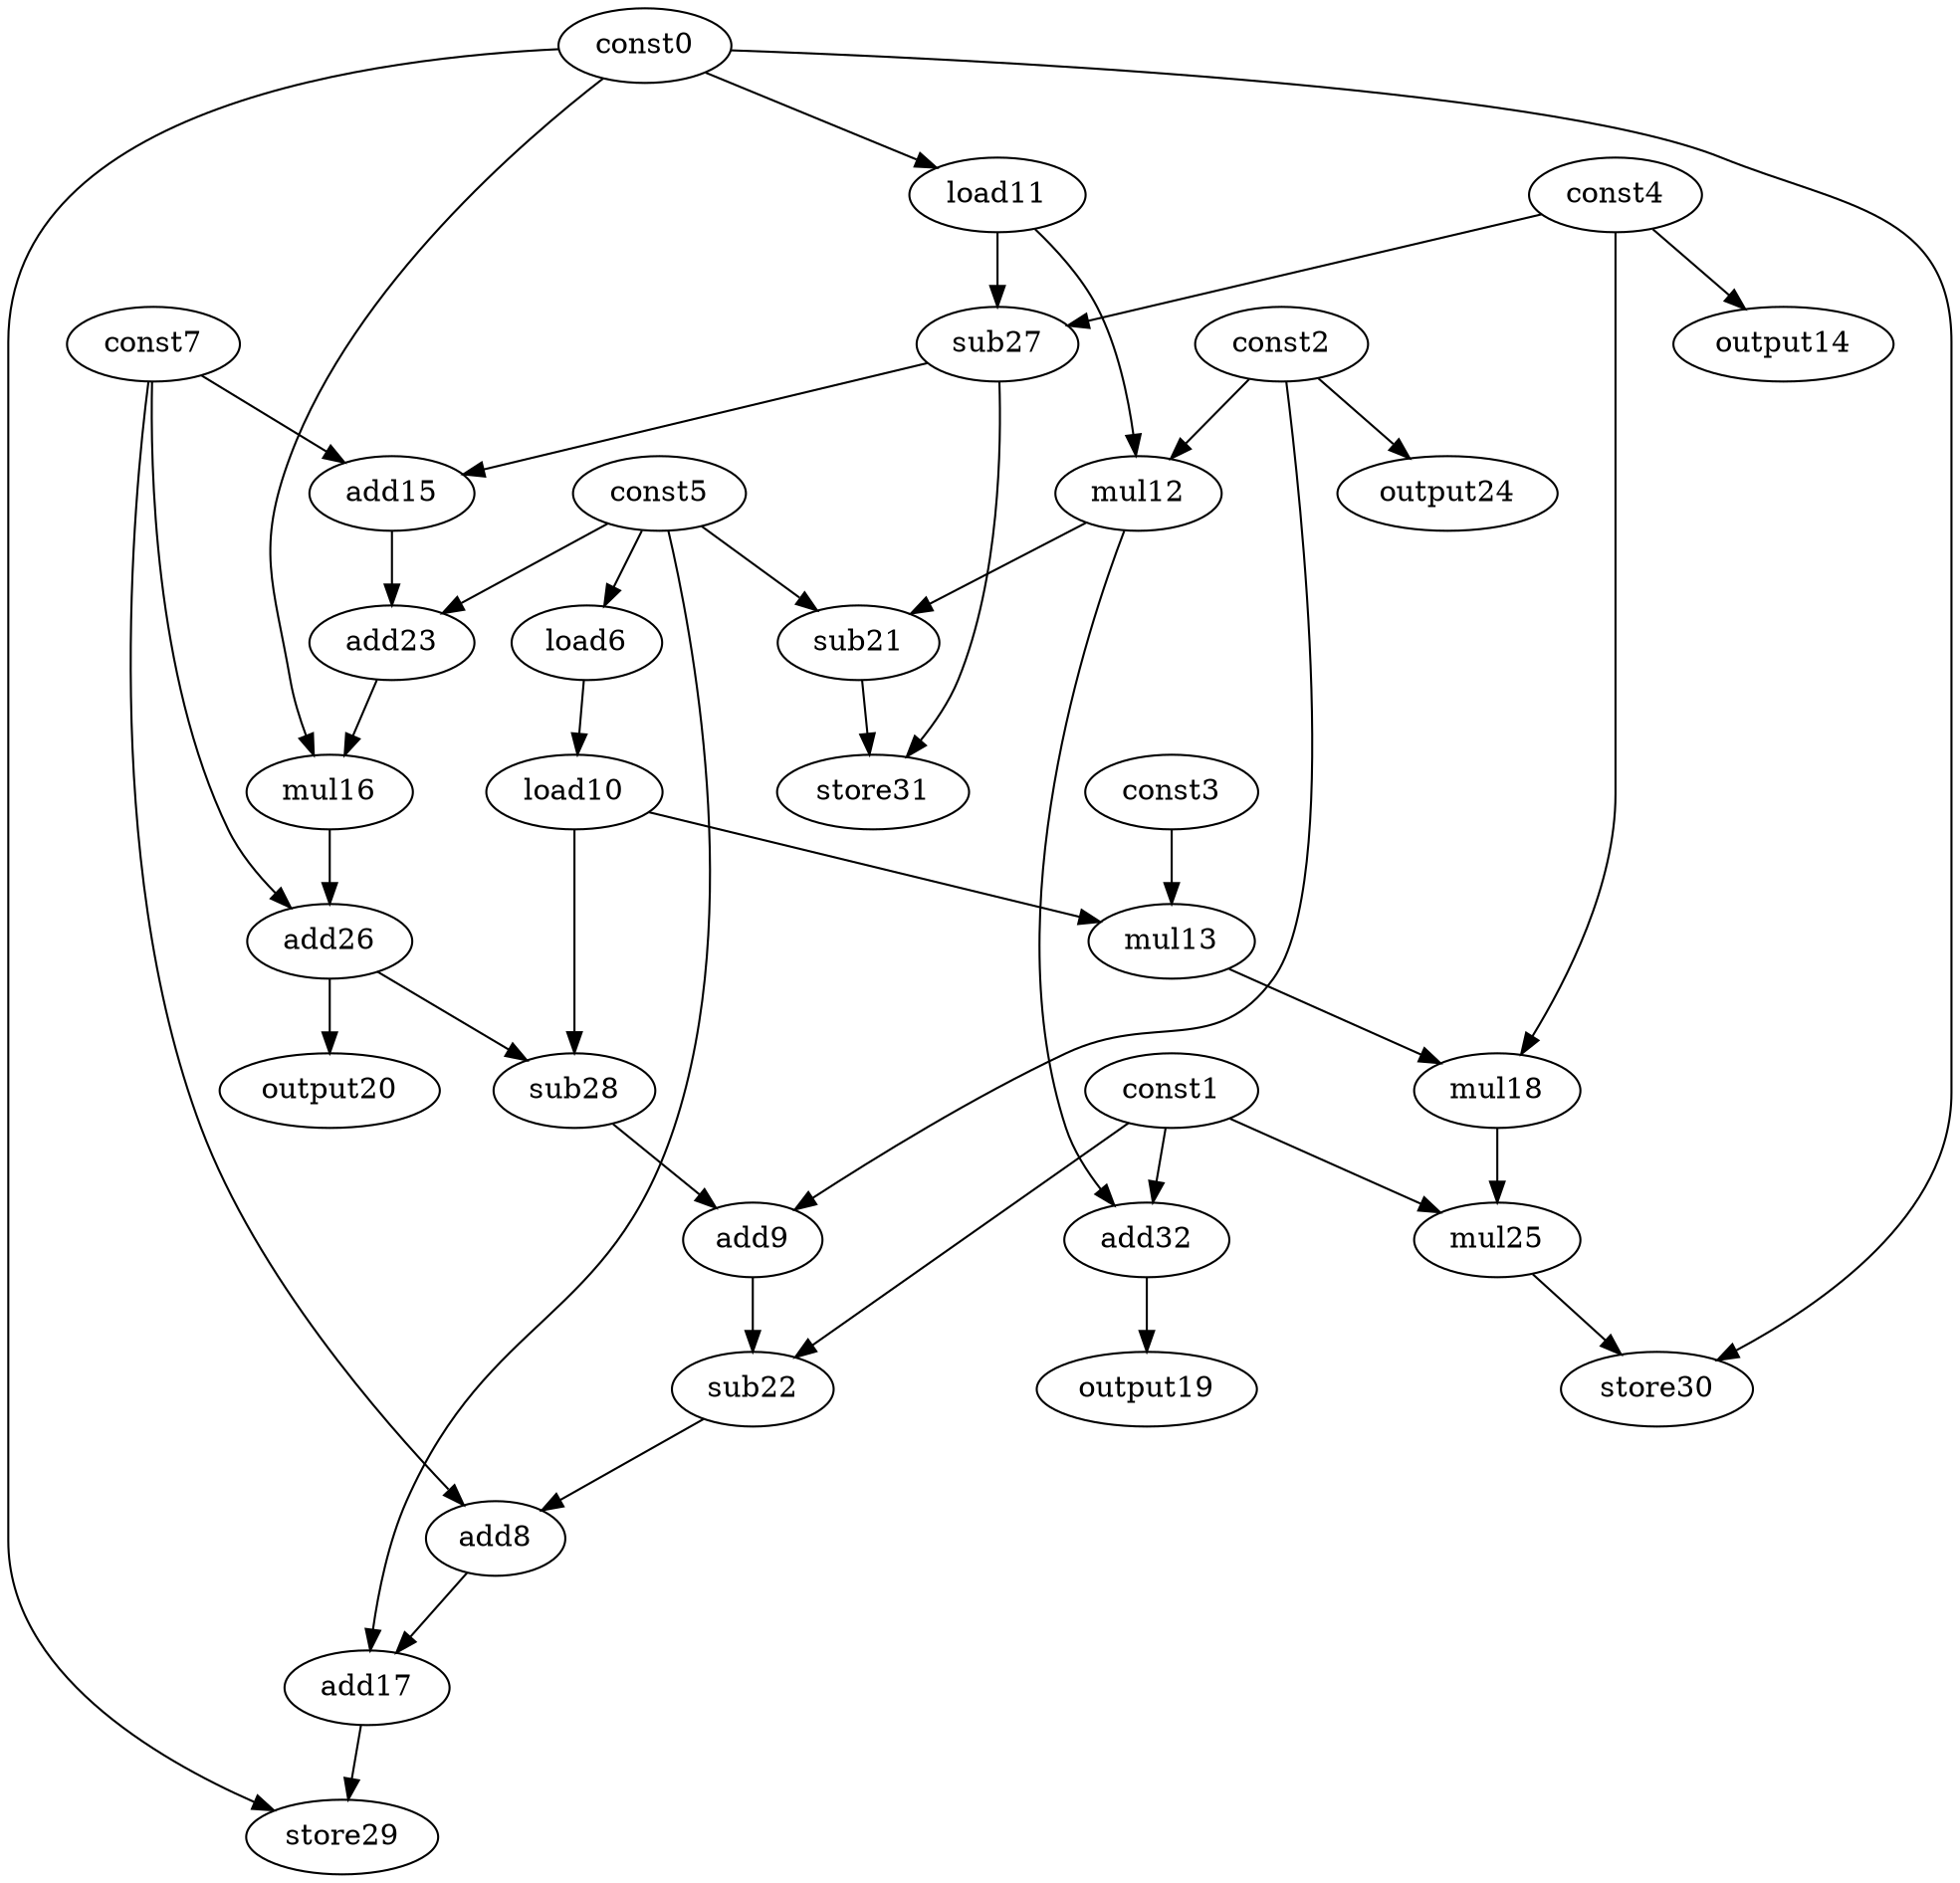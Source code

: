 digraph G { 
const0[opcode=const]; 
const1[opcode=const]; 
const2[opcode=const]; 
const3[opcode=const]; 
const4[opcode=const]; 
const5[opcode=const]; 
load6[opcode=load]; 
const7[opcode=const]; 
add8[opcode=add]; 
add9[opcode=add]; 
load10[opcode=load]; 
load11[opcode=load]; 
mul12[opcode=mul]; 
mul13[opcode=mul]; 
output14[opcode=output]; 
add15[opcode=add]; 
mul16[opcode=mul]; 
add17[opcode=add]; 
mul18[opcode=mul]; 
output19[opcode=output]; 
output20[opcode=output]; 
sub21[opcode=sub]; 
sub22[opcode=sub]; 
add23[opcode=add]; 
output24[opcode=output]; 
mul25[opcode=mul]; 
add26[opcode=add]; 
sub27[opcode=sub]; 
sub28[opcode=sub]; 
store29[opcode=store]; 
store30[opcode=store]; 
store31[opcode=store]; 
add32[opcode=add]; 
const5->load6[operand=0];
const0->load11[operand=0];
const4->output14[operand=0];
const2->output24[operand=0];
load6->load10[operand=0];
const2->mul12[operand=0];
load11->mul12[operand=1];
load11->sub27[operand=0];
const4->sub27[operand=1];
load10->mul13[operand=0];
const3->mul13[operand=1];
sub27->add15[operand=0];
const7->add15[operand=1];
mul12->sub21[operand=0];
const5->sub21[operand=1];
const1->add32[operand=0];
mul12->add32[operand=1];
const4->mul18[operand=0];
mul13->mul18[operand=1];
add32->output19[operand=0];
const5->add23[operand=0];
add15->add23[operand=1];
sub27->store31[operand=0];
sub21->store31[operand=1];
const0->mul16[operand=0];
add23->mul16[operand=1];
const1->mul25[operand=0];
mul18->mul25[operand=1];
mul16->add26[operand=0];
const7->add26[operand=1];
const0->store30[operand=0];
mul25->store30[operand=1];
add26->output20[operand=0];
add26->sub28[operand=0];
load10->sub28[operand=1];
const2->add9[operand=0];
sub28->add9[operand=1];
const1->sub22[operand=0];
add9->sub22[operand=1];
sub22->add8[operand=0];
const7->add8[operand=1];
add8->add17[operand=0];
const5->add17[operand=1];
const0->store29[operand=0];
add17->store29[operand=1];
}
